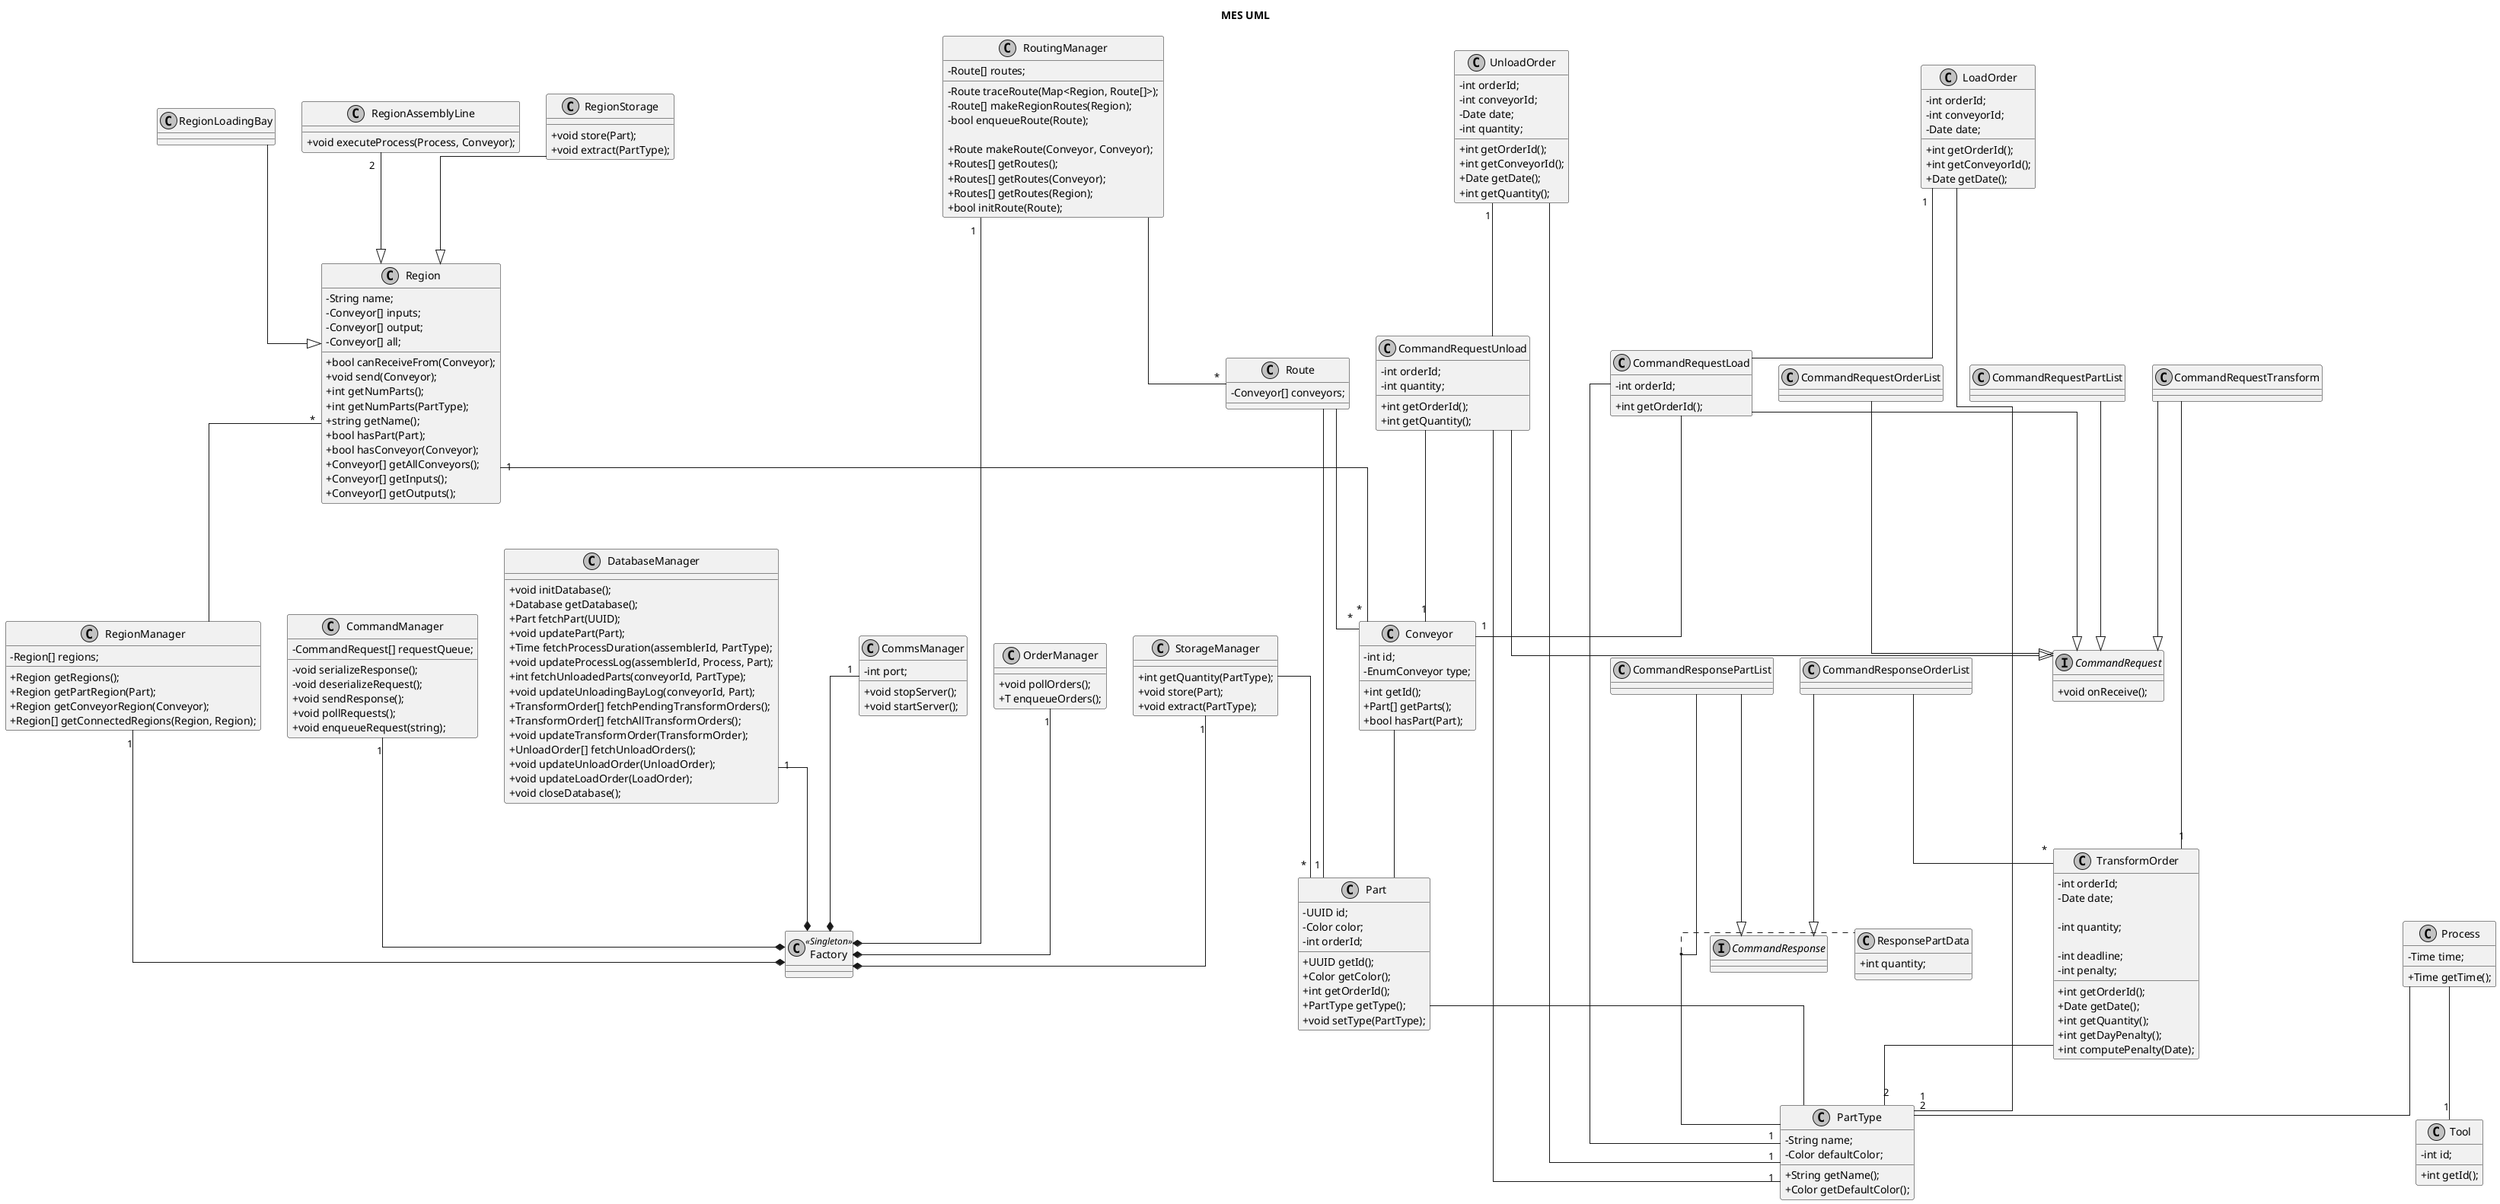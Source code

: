 @startuml
skinparam linetype ortho
skinparam Monochrome true
skinparam classAttributeIconSize 0

title MES UML

'Factory'
class Factory <<Singleton>> {

}

CommandManager "1"--* Factory
DatabaseManager "1"--* Factory
StorageManager "1"--* Factory
RoutingManager "1"--* Factory
RegionManager "1"--* Factory
CommsManager "1"--* Factory
OrderManager "1"--* Factory

/'

Basic blocks

'/

class PartType {
  - String name;
  - Color defaultColor;

  + String getName();
  + Color getDefaultColor();
}

class Part {
  - UUID id;
  - Color color;
  - int orderId;

  + UUID getId();
  + Color getColor();
  + int getOrderId();
  + PartType getType();
  + void setType(PartType);
}

Part -- PartType

class Tool {
  - int id;
  + int getId();
}

/'

Conveyors

'/

class Conveyor {
  - int id;
  - EnumConveyor type;

  + int getId();
  + Part[] getParts();
  + bool hasPart(Part);
}

Conveyor -- Part

/'

Regions

'/
class RegionManager{
  - Region[] regions;
  + Region getRegions();
  + Region getPartRegion(Part);
  + Region getConveyorRegion(Conveyor);
  + Region[] getConnectedRegions(Region, Region);
}

class Region {
  - String name;
  - Conveyor[] inputs;
  - Conveyor[] output;
  - Conveyor[] all;

  + bool canReceiveFrom(Conveyor);
  + void send(Conveyor);
  + int getNumParts();
  + int getNumParts(PartType);
  + string getName();
  + bool hasPart(Part);
  + bool hasConveyor(Conveyor);
  + Conveyor[] getAllConveyors();
  + Conveyor[] getInputs();
  + Conveyor[] getOutputs();
}

Region "1" -- "*" Conveyor
Region "*"-- RegionManager

class RegionStorage {
  + void store(Part);
  + void extract(PartType);
}

RegionStorage --|> Region

class RegionLoadingBay {
}

RegionLoadingBay --|> Region

class RegionAssemblyLine {
  + void executeProcess(Process, Conveyor);
}

RegionAssemblyLine "2"--|> Region

/'

Processes

'/

class Process {
  - Time time;

  + Time getTime();
}

Process -- "2" PartType
Process -- "1" Tool

/'

Communication

'/

'Requests'

class CommandManager{
  - CommandRequest[] requestQueue;

  - void serializeResponse();
  - void deserializeRequest();
  + void sendResponse();
  + void pollRequests();
  + void enqueueRequest(string);
}

interface CommandRequest {
  + void onReceive();
}

class CommandRequestTransform {
}

CommandRequestTransform --|> CommandRequest
CommandRequestTransform --"1" TransformOrder
TransformOrder -- "2" PartType


class CommandRequestUnload {
  - int orderId;
  - int quantity;

  + int getOrderId();
  + int getQuantity();
}

CommandRequestUnload --|> CommandRequest
CommandRequestUnload -- "1" Conveyor
CommandRequestUnload -- "1" PartType

class CommandRequestLoad {
  - int orderId;

  + int getOrderId();
}

CommandRequestLoad --|> CommandRequest
CommandRequestLoad -- "1" Conveyor
CommandRequestLoad -- "1" PartType

class CommandRequestOrderList {
}

CommandRequestOrderList --|> CommandRequest

class CommandRequestPartList {
}

CommandRequestPartList --|> CommandRequest

'Orders'
class TransformOrder{
  - int orderId;
  - Date date;

  - int quantity;

  - int deadline;
  - int penalty;

  + int getOrderId();
  + Date getDate();
  + int getQuantity();
  + int getDayPenalty();
  + int computePenalty(Date);
}

class UnloadOrder{
  - int orderId;
	- int conveyorId;
  - Date date;
  - int quantity;

  + int getOrderId();
  + int getConveyorId();
  + Date getDate();
  + int getQuantity();
}

UnloadOrder --"1" PartType
UnloadOrder "1"-- CommandRequestUnload

class LoadOrder{
  - int orderId;
	- int conveyorId;
  - Date date;

  + int getOrderId();
  + int getConveyorId();
  + Date getDate();
}

LoadOrder --"1" PartType
LoadOrder "1"-- CommandRequestLoad

'Responses'

interface CommandResponse {
}

class CommandResponseOrderList {
}

CommandResponseOrderList --|> CommandResponse
CommandResponseOrderList --"*" TransformOrder

class CommandResponsePartList {
}

(CommandResponsePartList, PartType) .. ResponsePartData

class ResponsePartData { 
  + int quantity;
}

CommandResponsePartList --|> CommandResponse
/'

Routing

'/

class RoutingManager{
  - Route[] routes;

  - Route traceRoute(Map<Region, Route[]>);
  - Route[] makeRegionRoutes(Region);
  - bool enqueueRoute(Route);
  
  + Route makeRoute(Conveyor, Conveyor);
  + Routes[] getRoutes();
  + Routes[] getRoutes(Conveyor);
  + Routes[] getRoutes(Region);
  + bool initRoute(Route);
}

RoutingManager --"*" Route

class Route{
  -Conveyor[] conveyors;
}

Route --"*" Conveyor
Route --"1" Part

/'

Database

'/
class DatabaseManager{
  
  + void initDatabase();
  + Database getDatabase();
  + Part fetchPart(UUID);
  + void updatePart(Part);
  + Time fetchProcessDuration(assemblerId, PartType);
  + void updateProcessLog(assemblerId, Process, Part);
  + int fetchUnloadedParts(conveyorId, PartType);
  + void updateUnloadingBayLog(conveyorId, Part);
  + TransformOrder[] fetchPendingTransformOrders();
  + TransformOrder[] fetchAllTransformOrders();
  + void updateTransformOrder(TransformOrder);
  + UnloadOrder[] fetchUnloadOrders();
  + void updateUnloadOrder(UnloadOrder);
  + void updateLoadOrder(LoadOrder);
  + void closeDatabase();
}

/'

Storage

'/
class StorageManager{
  + int getQuantity(PartType);
  + void store(Part);
  + void extract(PartType);
}

StorageManager -- "*" Part

/'

UDP Manager

'/
class CommsManager{
  - int port;

  + void stopServer();
  + void startServer();
}

/' 

Order Manager

'/

class OrderManager{

  + void pollOrders();
  + T enqueueOrders();
}

@enduml
